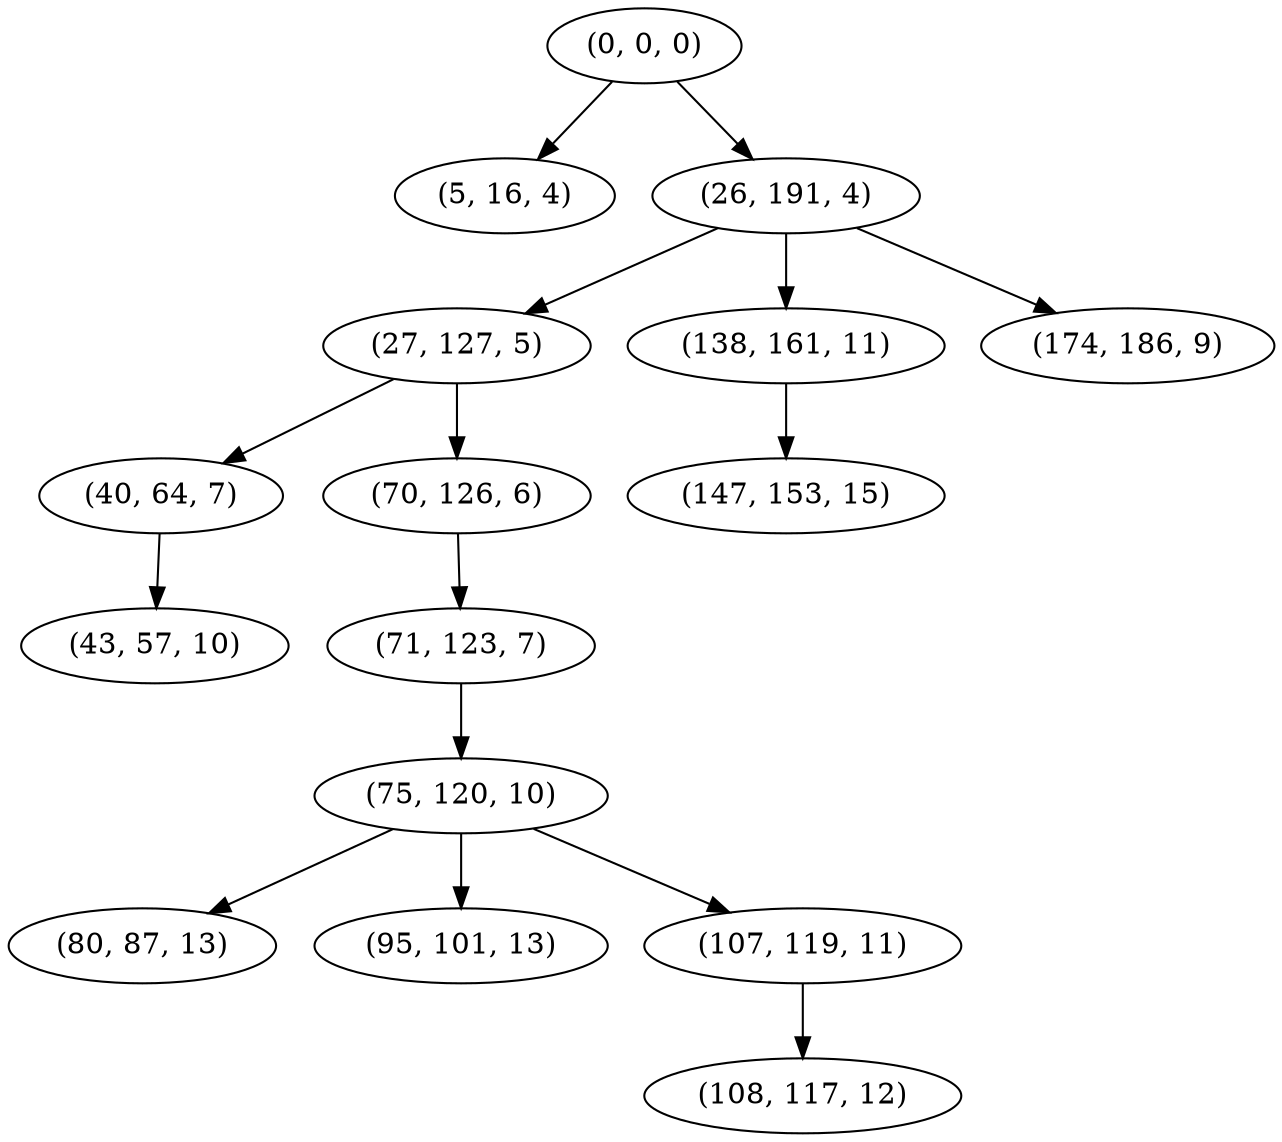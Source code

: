 digraph tree {
    "(0, 0, 0)";
    "(5, 16, 4)";
    "(26, 191, 4)";
    "(27, 127, 5)";
    "(40, 64, 7)";
    "(43, 57, 10)";
    "(70, 126, 6)";
    "(71, 123, 7)";
    "(75, 120, 10)";
    "(80, 87, 13)";
    "(95, 101, 13)";
    "(107, 119, 11)";
    "(108, 117, 12)";
    "(138, 161, 11)";
    "(147, 153, 15)";
    "(174, 186, 9)";
    "(0, 0, 0)" -> "(5, 16, 4)";
    "(0, 0, 0)" -> "(26, 191, 4)";
    "(26, 191, 4)" -> "(27, 127, 5)";
    "(26, 191, 4)" -> "(138, 161, 11)";
    "(26, 191, 4)" -> "(174, 186, 9)";
    "(27, 127, 5)" -> "(40, 64, 7)";
    "(27, 127, 5)" -> "(70, 126, 6)";
    "(40, 64, 7)" -> "(43, 57, 10)";
    "(70, 126, 6)" -> "(71, 123, 7)";
    "(71, 123, 7)" -> "(75, 120, 10)";
    "(75, 120, 10)" -> "(80, 87, 13)";
    "(75, 120, 10)" -> "(95, 101, 13)";
    "(75, 120, 10)" -> "(107, 119, 11)";
    "(107, 119, 11)" -> "(108, 117, 12)";
    "(138, 161, 11)" -> "(147, 153, 15)";
}
